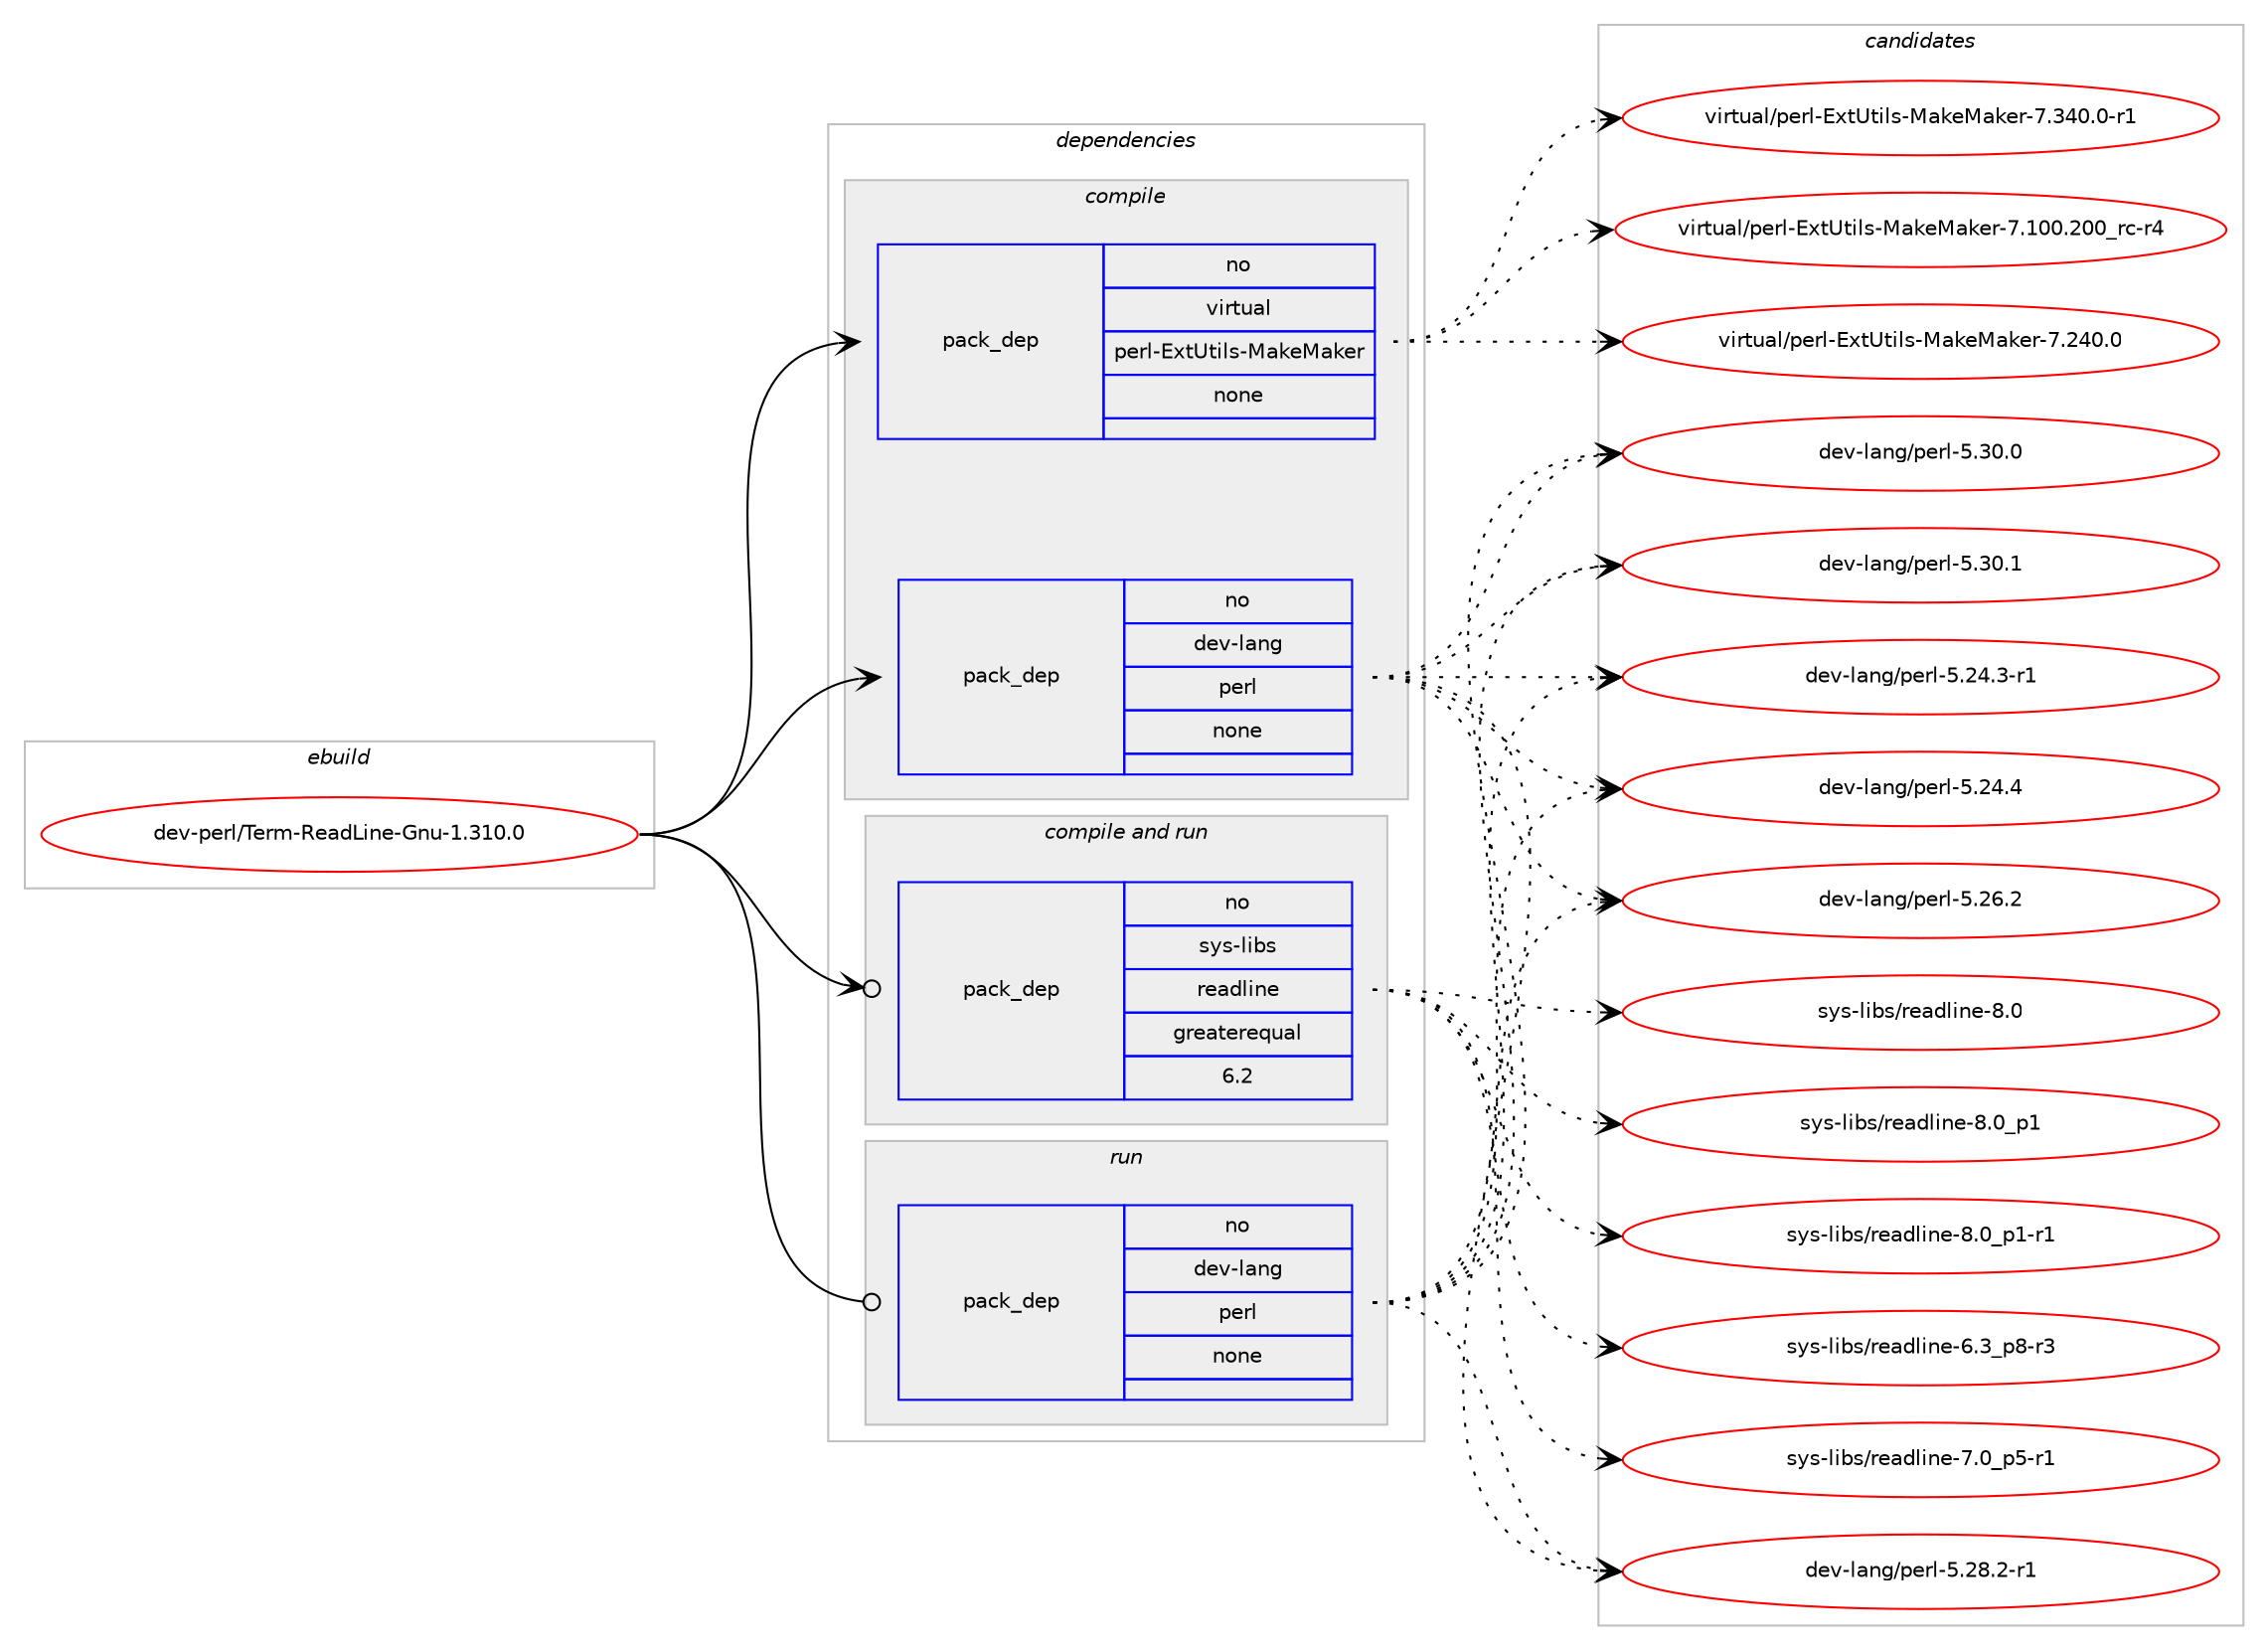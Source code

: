 digraph prolog {

# *************
# Graph options
# *************

newrank=true;
concentrate=true;
compound=true;
graph [rankdir=LR,fontname=Helvetica,fontsize=10,ranksep=1.5];#, ranksep=2.5, nodesep=0.2];
edge  [arrowhead=vee];
node  [fontname=Helvetica,fontsize=10];

# **********
# The ebuild
# **********

subgraph cluster_leftcol {
color=gray;
rank=same;
label=<<i>ebuild</i>>;
id [label="dev-perl/Term-ReadLine-Gnu-1.310.0", color=red, width=4, href="../dev-perl/Term-ReadLine-Gnu-1.310.0.svg"];
}

# ****************
# The dependencies
# ****************

subgraph cluster_midcol {
color=gray;
label=<<i>dependencies</i>>;
subgraph cluster_compile {
fillcolor="#eeeeee";
style=filled;
label=<<i>compile</i>>;
subgraph pack439881 {
dependency585910 [label=<<TABLE BORDER="0" CELLBORDER="1" CELLSPACING="0" CELLPADDING="4" WIDTH="220"><TR><TD ROWSPAN="6" CELLPADDING="30">pack_dep</TD></TR><TR><TD WIDTH="110">no</TD></TR><TR><TD>dev-lang</TD></TR><TR><TD>perl</TD></TR><TR><TD>none</TD></TR><TR><TD></TD></TR></TABLE>>, shape=none, color=blue];
}
id:e -> dependency585910:w [weight=20,style="solid",arrowhead="vee"];
subgraph pack439882 {
dependency585911 [label=<<TABLE BORDER="0" CELLBORDER="1" CELLSPACING="0" CELLPADDING="4" WIDTH="220"><TR><TD ROWSPAN="6" CELLPADDING="30">pack_dep</TD></TR><TR><TD WIDTH="110">no</TD></TR><TR><TD>virtual</TD></TR><TR><TD>perl-ExtUtils-MakeMaker</TD></TR><TR><TD>none</TD></TR><TR><TD></TD></TR></TABLE>>, shape=none, color=blue];
}
id:e -> dependency585911:w [weight=20,style="solid",arrowhead="vee"];
}
subgraph cluster_compileandrun {
fillcolor="#eeeeee";
style=filled;
label=<<i>compile and run</i>>;
subgraph pack439883 {
dependency585912 [label=<<TABLE BORDER="0" CELLBORDER="1" CELLSPACING="0" CELLPADDING="4" WIDTH="220"><TR><TD ROWSPAN="6" CELLPADDING="30">pack_dep</TD></TR><TR><TD WIDTH="110">no</TD></TR><TR><TD>sys-libs</TD></TR><TR><TD>readline</TD></TR><TR><TD>greaterequal</TD></TR><TR><TD>6.2</TD></TR></TABLE>>, shape=none, color=blue];
}
id:e -> dependency585912:w [weight=20,style="solid",arrowhead="odotvee"];
}
subgraph cluster_run {
fillcolor="#eeeeee";
style=filled;
label=<<i>run</i>>;
subgraph pack439884 {
dependency585913 [label=<<TABLE BORDER="0" CELLBORDER="1" CELLSPACING="0" CELLPADDING="4" WIDTH="220"><TR><TD ROWSPAN="6" CELLPADDING="30">pack_dep</TD></TR><TR><TD WIDTH="110">no</TD></TR><TR><TD>dev-lang</TD></TR><TR><TD>perl</TD></TR><TR><TD>none</TD></TR><TR><TD></TD></TR></TABLE>>, shape=none, color=blue];
}
id:e -> dependency585913:w [weight=20,style="solid",arrowhead="odot"];
}
}

# **************
# The candidates
# **************

subgraph cluster_choices {
rank=same;
color=gray;
label=<<i>candidates</i>>;

subgraph choice439881 {
color=black;
nodesep=1;
choice100101118451089711010347112101114108455346505246514511449 [label="dev-lang/perl-5.24.3-r1", color=red, width=4,href="../dev-lang/perl-5.24.3-r1.svg"];
choice10010111845108971101034711210111410845534650524652 [label="dev-lang/perl-5.24.4", color=red, width=4,href="../dev-lang/perl-5.24.4.svg"];
choice10010111845108971101034711210111410845534650544650 [label="dev-lang/perl-5.26.2", color=red, width=4,href="../dev-lang/perl-5.26.2.svg"];
choice100101118451089711010347112101114108455346505646504511449 [label="dev-lang/perl-5.28.2-r1", color=red, width=4,href="../dev-lang/perl-5.28.2-r1.svg"];
choice10010111845108971101034711210111410845534651484648 [label="dev-lang/perl-5.30.0", color=red, width=4,href="../dev-lang/perl-5.30.0.svg"];
choice10010111845108971101034711210111410845534651484649 [label="dev-lang/perl-5.30.1", color=red, width=4,href="../dev-lang/perl-5.30.1.svg"];
dependency585910:e -> choice100101118451089711010347112101114108455346505246514511449:w [style=dotted,weight="100"];
dependency585910:e -> choice10010111845108971101034711210111410845534650524652:w [style=dotted,weight="100"];
dependency585910:e -> choice10010111845108971101034711210111410845534650544650:w [style=dotted,weight="100"];
dependency585910:e -> choice100101118451089711010347112101114108455346505646504511449:w [style=dotted,weight="100"];
dependency585910:e -> choice10010111845108971101034711210111410845534651484648:w [style=dotted,weight="100"];
dependency585910:e -> choice10010111845108971101034711210111410845534651484649:w [style=dotted,weight="100"];
}
subgraph choice439882 {
color=black;
nodesep=1;
choice118105114116117971084711210111410845691201168511610510811545779710710177971071011144555464948484650484895114994511452 [label="virtual/perl-ExtUtils-MakeMaker-7.100.200_rc-r4", color=red, width=4,href="../virtual/perl-ExtUtils-MakeMaker-7.100.200_rc-r4.svg"];
choice118105114116117971084711210111410845691201168511610510811545779710710177971071011144555465052484648 [label="virtual/perl-ExtUtils-MakeMaker-7.240.0", color=red, width=4,href="../virtual/perl-ExtUtils-MakeMaker-7.240.0.svg"];
choice1181051141161179710847112101114108456912011685116105108115457797107101779710710111445554651524846484511449 [label="virtual/perl-ExtUtils-MakeMaker-7.340.0-r1", color=red, width=4,href="../virtual/perl-ExtUtils-MakeMaker-7.340.0-r1.svg"];
dependency585911:e -> choice118105114116117971084711210111410845691201168511610510811545779710710177971071011144555464948484650484895114994511452:w [style=dotted,weight="100"];
dependency585911:e -> choice118105114116117971084711210111410845691201168511610510811545779710710177971071011144555465052484648:w [style=dotted,weight="100"];
dependency585911:e -> choice1181051141161179710847112101114108456912011685116105108115457797107101779710710111445554651524846484511449:w [style=dotted,weight="100"];
}
subgraph choice439883 {
color=black;
nodesep=1;
choice115121115451081059811547114101971001081051101014554465195112564511451 [label="sys-libs/readline-6.3_p8-r3", color=red, width=4,href="../sys-libs/readline-6.3_p8-r3.svg"];
choice115121115451081059811547114101971001081051101014555464895112534511449 [label="sys-libs/readline-7.0_p5-r1", color=red, width=4,href="../sys-libs/readline-7.0_p5-r1.svg"];
choice1151211154510810598115471141019710010810511010145564648 [label="sys-libs/readline-8.0", color=red, width=4,href="../sys-libs/readline-8.0.svg"];
choice11512111545108105981154711410197100108105110101455646489511249 [label="sys-libs/readline-8.0_p1", color=red, width=4,href="../sys-libs/readline-8.0_p1.svg"];
choice115121115451081059811547114101971001081051101014556464895112494511449 [label="sys-libs/readline-8.0_p1-r1", color=red, width=4,href="../sys-libs/readline-8.0_p1-r1.svg"];
dependency585912:e -> choice115121115451081059811547114101971001081051101014554465195112564511451:w [style=dotted,weight="100"];
dependency585912:e -> choice115121115451081059811547114101971001081051101014555464895112534511449:w [style=dotted,weight="100"];
dependency585912:e -> choice1151211154510810598115471141019710010810511010145564648:w [style=dotted,weight="100"];
dependency585912:e -> choice11512111545108105981154711410197100108105110101455646489511249:w [style=dotted,weight="100"];
dependency585912:e -> choice115121115451081059811547114101971001081051101014556464895112494511449:w [style=dotted,weight="100"];
}
subgraph choice439884 {
color=black;
nodesep=1;
choice100101118451089711010347112101114108455346505246514511449 [label="dev-lang/perl-5.24.3-r1", color=red, width=4,href="../dev-lang/perl-5.24.3-r1.svg"];
choice10010111845108971101034711210111410845534650524652 [label="dev-lang/perl-5.24.4", color=red, width=4,href="../dev-lang/perl-5.24.4.svg"];
choice10010111845108971101034711210111410845534650544650 [label="dev-lang/perl-5.26.2", color=red, width=4,href="../dev-lang/perl-5.26.2.svg"];
choice100101118451089711010347112101114108455346505646504511449 [label="dev-lang/perl-5.28.2-r1", color=red, width=4,href="../dev-lang/perl-5.28.2-r1.svg"];
choice10010111845108971101034711210111410845534651484648 [label="dev-lang/perl-5.30.0", color=red, width=4,href="../dev-lang/perl-5.30.0.svg"];
choice10010111845108971101034711210111410845534651484649 [label="dev-lang/perl-5.30.1", color=red, width=4,href="../dev-lang/perl-5.30.1.svg"];
dependency585913:e -> choice100101118451089711010347112101114108455346505246514511449:w [style=dotted,weight="100"];
dependency585913:e -> choice10010111845108971101034711210111410845534650524652:w [style=dotted,weight="100"];
dependency585913:e -> choice10010111845108971101034711210111410845534650544650:w [style=dotted,weight="100"];
dependency585913:e -> choice100101118451089711010347112101114108455346505646504511449:w [style=dotted,weight="100"];
dependency585913:e -> choice10010111845108971101034711210111410845534651484648:w [style=dotted,weight="100"];
dependency585913:e -> choice10010111845108971101034711210111410845534651484649:w [style=dotted,weight="100"];
}
}

}
